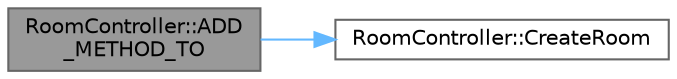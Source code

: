 digraph "RoomController::ADD_METHOD_TO"
{
 // LATEX_PDF_SIZE
  bgcolor="transparent";
  edge [fontname=Helvetica,fontsize=10,labelfontname=Helvetica,labelfontsize=10];
  node [fontname=Helvetica,fontsize=10,shape=box,height=0.2,width=0.4];
  rankdir="LR";
  Node1 [id="Node000001",label="RoomController::ADD\l_METHOD_TO",height=0.2,width=0.4,color="gray40", fillcolor="grey60", style="filled", fontcolor="black",tooltip="Макрос для определения списка HTTP-методов, обрабатываемых контроллером."];
  Node1 -> Node2 [id="edge1_Node000001_Node000002",color="steelblue1",style="solid",tooltip=" "];
  Node2 [id="Node000002",label="RoomController::CreateRoom",height=0.2,width=0.4,color="grey40", fillcolor="white", style="filled",URL="$class_room_controller.html#a05966200cae70129e659ff54401cd554",tooltip="Обрабатывает запрос на создание комнаты."];
}
